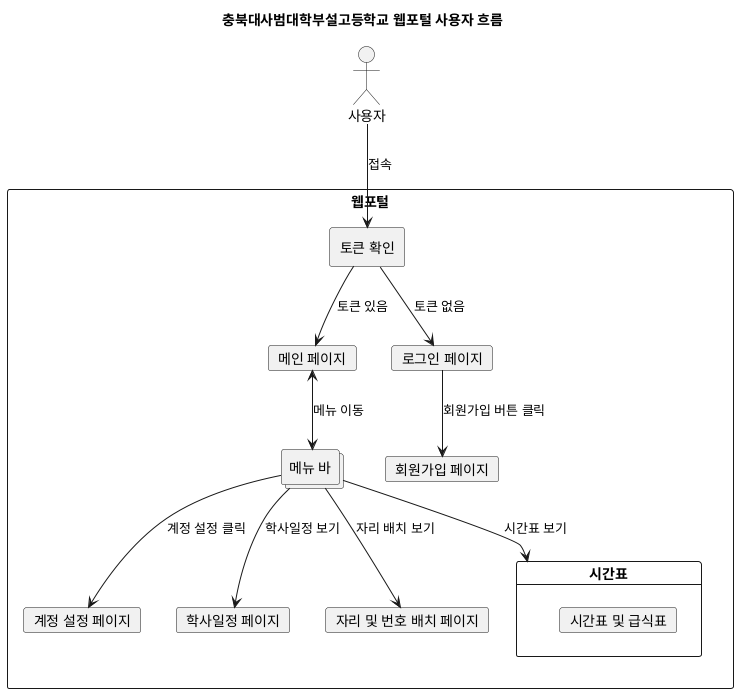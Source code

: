@startuml User
title 충북대사범대학부설고등학교 웹포털 사용자 흐름

actor "사용자" as user

rectangle "웹포털" {
    card "메인 페이지" as main
    rectangle "토큰 확인" as token_check
    collections "메뉴 바" as menu
    card "로그인 페이지" as login
    card "회원가입 페이지" as register
    card "계정 설정 페이지" as account_settings
    card "시간표" as time_table {
        card "시간표 및 급식표" as subject_abbreviation
    }
    card "학사일정 페이지" as calendar_page
    card "자리 및 번호 배치 페이지" as draw_page
}

user --> token_check : 접속

token_check --> main : 토큰 있음
token_check --> login : 토큰 없음

login --> register : 회원가입 버튼 클릭
main <--> menu : 메뉴 이동
menu --> account_settings : 계정 설정 클릭
menu --> time_table : 시간표 보기
menu --> calendar_page : 학사일정 보기
menu --> draw_page : 자리 배치 보기

@enduml